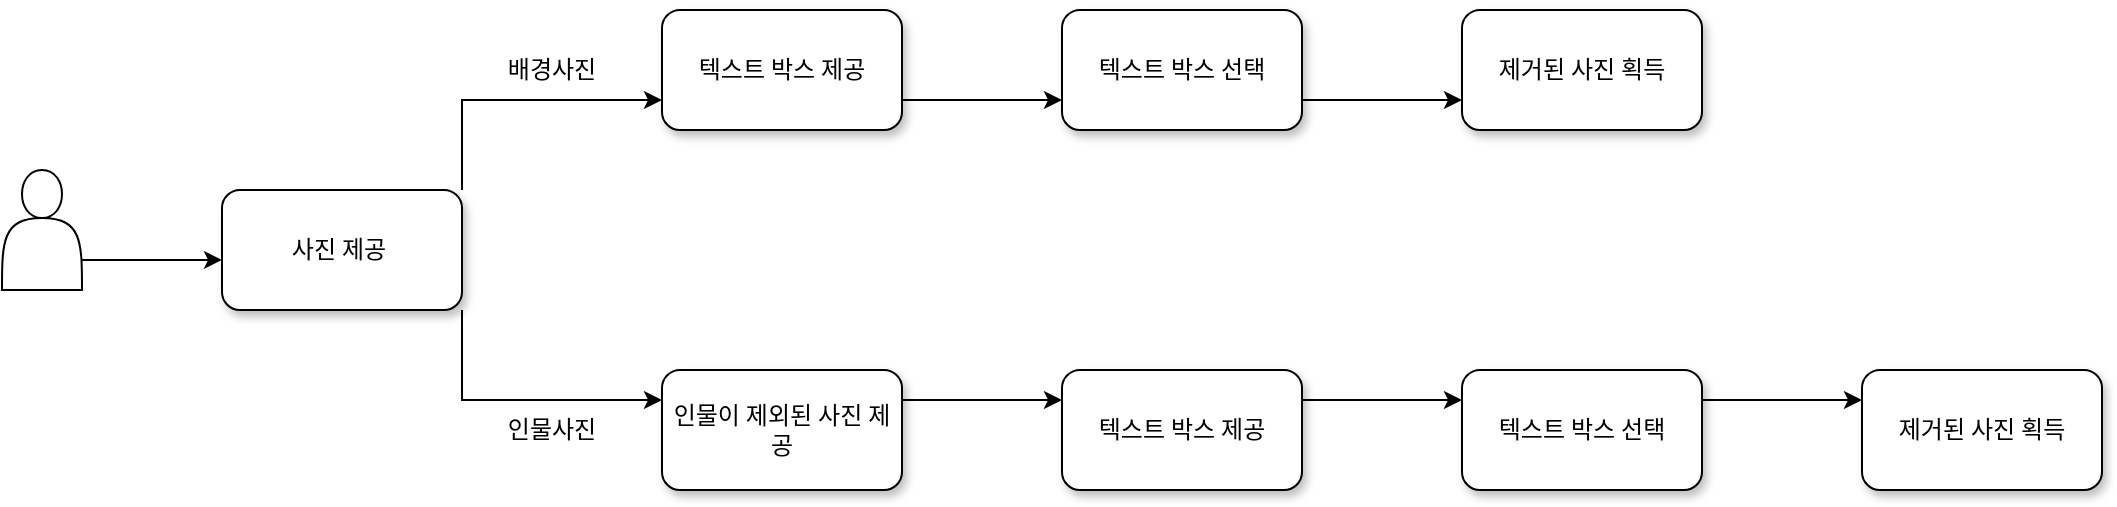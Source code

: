 <mxfile version="14.6.13" type="github"><diagram name="Page-1" id="10a91c8b-09ff-31b1-d368-03940ed4cc9e"><mxGraphModel dx="1422" dy="794" grid="1" gridSize="10" guides="1" tooltips="1" connect="1" arrows="1" fold="1" page="1" pageScale="1" pageWidth="1100" pageHeight="850" background="#ffffff" math="0" shadow="0"><root><mxCell id="0"/><mxCell id="1" parent="0"/><mxCell id="rKemrczgV7SYVA7URyZm-16" style="edgeStyle=orthogonalEdgeStyle;rounded=0;orthogonalLoop=1;jettySize=auto;html=1;exitX=1;exitY=1;exitDx=0;exitDy=0;entryX=0;entryY=0.25;entryDx=0;entryDy=0;" edge="1" parent="1" source="62893188c0fa7362-1" target="62893188c0fa7362-2"><mxGeometry relative="1" as="geometry"/></mxCell><mxCell id="rKemrczgV7SYVA7URyZm-17" style="edgeStyle=orthogonalEdgeStyle;rounded=0;orthogonalLoop=1;jettySize=auto;html=1;exitX=1;exitY=0;exitDx=0;exitDy=0;entryX=0;entryY=0.75;entryDx=0;entryDy=0;" edge="1" parent="1" source="62893188c0fa7362-1" target="62893188c0fa7362-3"><mxGeometry relative="1" as="geometry"/></mxCell><mxCell id="62893188c0fa7362-1" value="사진 제공&amp;nbsp;" style="whiteSpace=wrap;html=1;rounded=1;shadow=1;labelBackgroundColor=none;strokeWidth=1;fontFamily=Verdana;fontSize=12;align=center;" parent="1" vertex="1"><mxGeometry x="260" y="190" width="120" height="60" as="geometry"/></mxCell><mxCell id="rKemrczgV7SYVA7URyZm-31" style="edgeStyle=orthogonalEdgeStyle;rounded=0;orthogonalLoop=1;jettySize=auto;html=1;exitX=1;exitY=0.25;exitDx=0;exitDy=0;entryX=0;entryY=0.25;entryDx=0;entryDy=0;" edge="1" parent="1" source="62893188c0fa7362-2" target="rKemrczgV7SYVA7URyZm-27"><mxGeometry relative="1" as="geometry"/></mxCell><mxCell id="62893188c0fa7362-2" value="인물이 제외된 사진 제공" style="whiteSpace=wrap;html=1;rounded=1;shadow=1;labelBackgroundColor=none;strokeWidth=1;fontFamily=Verdana;fontSize=12;align=center;" parent="1" vertex="1"><mxGeometry x="480" y="280" width="120" height="60" as="geometry"/></mxCell><mxCell id="rKemrczgV7SYVA7URyZm-23" style="edgeStyle=orthogonalEdgeStyle;rounded=0;orthogonalLoop=1;jettySize=auto;html=1;exitX=1;exitY=0.75;exitDx=0;exitDy=0;entryX=0;entryY=0.75;entryDx=0;entryDy=0;" edge="1" parent="1" source="62893188c0fa7362-3" target="rKemrczgV7SYVA7URyZm-22"><mxGeometry relative="1" as="geometry"/></mxCell><mxCell id="62893188c0fa7362-3" value="텍스트 박스 제공" style="whiteSpace=wrap;html=1;rounded=1;shadow=1;labelBackgroundColor=none;strokeWidth=1;fontFamily=Verdana;fontSize=12;align=center;" parent="1" vertex="1"><mxGeometry x="480" y="100" width="120" height="60" as="geometry"/></mxCell><mxCell id="rKemrczgV7SYVA7URyZm-18" style="edgeStyle=orthogonalEdgeStyle;rounded=0;orthogonalLoop=1;jettySize=auto;html=1;exitX=1;exitY=0.75;exitDx=0;exitDy=0;entryX=0;entryY=0.583;entryDx=0;entryDy=0;entryPerimeter=0;" edge="1" parent="1" source="rKemrczgV7SYVA7URyZm-2" target="62893188c0fa7362-1"><mxGeometry relative="1" as="geometry"><mxPoint x="250" y="225" as="targetPoint"/></mxGeometry></mxCell><mxCell id="rKemrczgV7SYVA7URyZm-40" style="edgeStyle=orthogonalEdgeStyle;rounded=0;orthogonalLoop=1;jettySize=auto;html=1;exitX=1;exitY=0.75;exitDx=0;exitDy=0;" edge="1" parent="1" source="rKemrczgV7SYVA7URyZm-2"><mxGeometry relative="1" as="geometry"><mxPoint x="170" y="225" as="targetPoint"/></mxGeometry></mxCell><mxCell id="rKemrczgV7SYVA7URyZm-2" value="" style="shape=actor;whiteSpace=wrap;html=1;" vertex="1" parent="1"><mxGeometry x="150" y="180" width="40" height="60" as="geometry"/></mxCell><mxCell id="rKemrczgV7SYVA7URyZm-20" value="배경사진" style="text;html=1;strokeColor=none;fillColor=none;align=center;verticalAlign=middle;whiteSpace=wrap;rounded=0;" vertex="1" parent="1"><mxGeometry x="400" y="120" width="50" height="20" as="geometry"/></mxCell><mxCell id="rKemrczgV7SYVA7URyZm-21" value="인물사진" style="text;html=1;strokeColor=none;fillColor=none;align=center;verticalAlign=middle;whiteSpace=wrap;rounded=0;" vertex="1" parent="1"><mxGeometry x="400" y="300" width="50" height="20" as="geometry"/></mxCell><mxCell id="rKemrczgV7SYVA7URyZm-25" style="edgeStyle=orthogonalEdgeStyle;rounded=0;orthogonalLoop=1;jettySize=auto;html=1;exitX=1;exitY=0.75;exitDx=0;exitDy=0;entryX=0;entryY=0.75;entryDx=0;entryDy=0;" edge="1" parent="1" source="rKemrczgV7SYVA7URyZm-22" target="rKemrczgV7SYVA7URyZm-24"><mxGeometry relative="1" as="geometry"/></mxCell><mxCell id="rKemrczgV7SYVA7URyZm-22" value="&lt;span&gt;텍스트 박스 선택&lt;/span&gt;" style="whiteSpace=wrap;html=1;rounded=1;shadow=1;labelBackgroundColor=none;strokeWidth=1;fontFamily=Verdana;fontSize=12;align=center;" vertex="1" parent="1"><mxGeometry x="680" y="100" width="120" height="60" as="geometry"/></mxCell><mxCell id="rKemrczgV7SYVA7URyZm-24" value="&lt;span&gt;제거된 사진 획득&lt;/span&gt;" style="whiteSpace=wrap;html=1;rounded=1;shadow=1;labelBackgroundColor=none;strokeWidth=1;fontFamily=Verdana;fontSize=12;align=center;" vertex="1" parent="1"><mxGeometry x="880" y="100" width="120" height="60" as="geometry"/></mxCell><mxCell id="rKemrczgV7SYVA7URyZm-33" style="edgeStyle=orthogonalEdgeStyle;rounded=0;orthogonalLoop=1;jettySize=auto;html=1;exitX=1;exitY=0.25;exitDx=0;exitDy=0;entryX=0;entryY=0.25;entryDx=0;entryDy=0;" edge="1" parent="1" source="rKemrczgV7SYVA7URyZm-27" target="rKemrczgV7SYVA7URyZm-29"><mxGeometry relative="1" as="geometry"/></mxCell><mxCell id="rKemrczgV7SYVA7URyZm-27" value="텍스트 박스 제공" style="whiteSpace=wrap;html=1;rounded=1;shadow=1;labelBackgroundColor=none;strokeWidth=1;fontFamily=Verdana;fontSize=12;align=center;" vertex="1" parent="1"><mxGeometry x="680" y="280" width="120" height="60" as="geometry"/></mxCell><mxCell id="rKemrczgV7SYVA7URyZm-39" style="edgeStyle=orthogonalEdgeStyle;rounded=0;orthogonalLoop=1;jettySize=auto;html=1;exitX=1;exitY=0.25;exitDx=0;exitDy=0;entryX=0;entryY=0.25;entryDx=0;entryDy=0;" edge="1" parent="1" source="rKemrczgV7SYVA7URyZm-29" target="rKemrczgV7SYVA7URyZm-30"><mxGeometry relative="1" as="geometry"/></mxCell><mxCell id="rKemrczgV7SYVA7URyZm-29" value="&lt;span&gt;텍스트 박스 선택&lt;/span&gt;" style="whiteSpace=wrap;html=1;rounded=1;shadow=1;labelBackgroundColor=none;strokeWidth=1;fontFamily=Verdana;fontSize=12;align=center;" vertex="1" parent="1"><mxGeometry x="880" y="280" width="120" height="60" as="geometry"/></mxCell><mxCell id="rKemrczgV7SYVA7URyZm-30" value="&lt;span&gt;제거된 사진 획득&lt;/span&gt;" style="whiteSpace=wrap;html=1;rounded=1;shadow=1;labelBackgroundColor=none;strokeWidth=1;fontFamily=Verdana;fontSize=12;align=center;" vertex="1" parent="1"><mxGeometry x="1080" y="280" width="120" height="60" as="geometry"/></mxCell></root></mxGraphModel></diagram></mxfile>